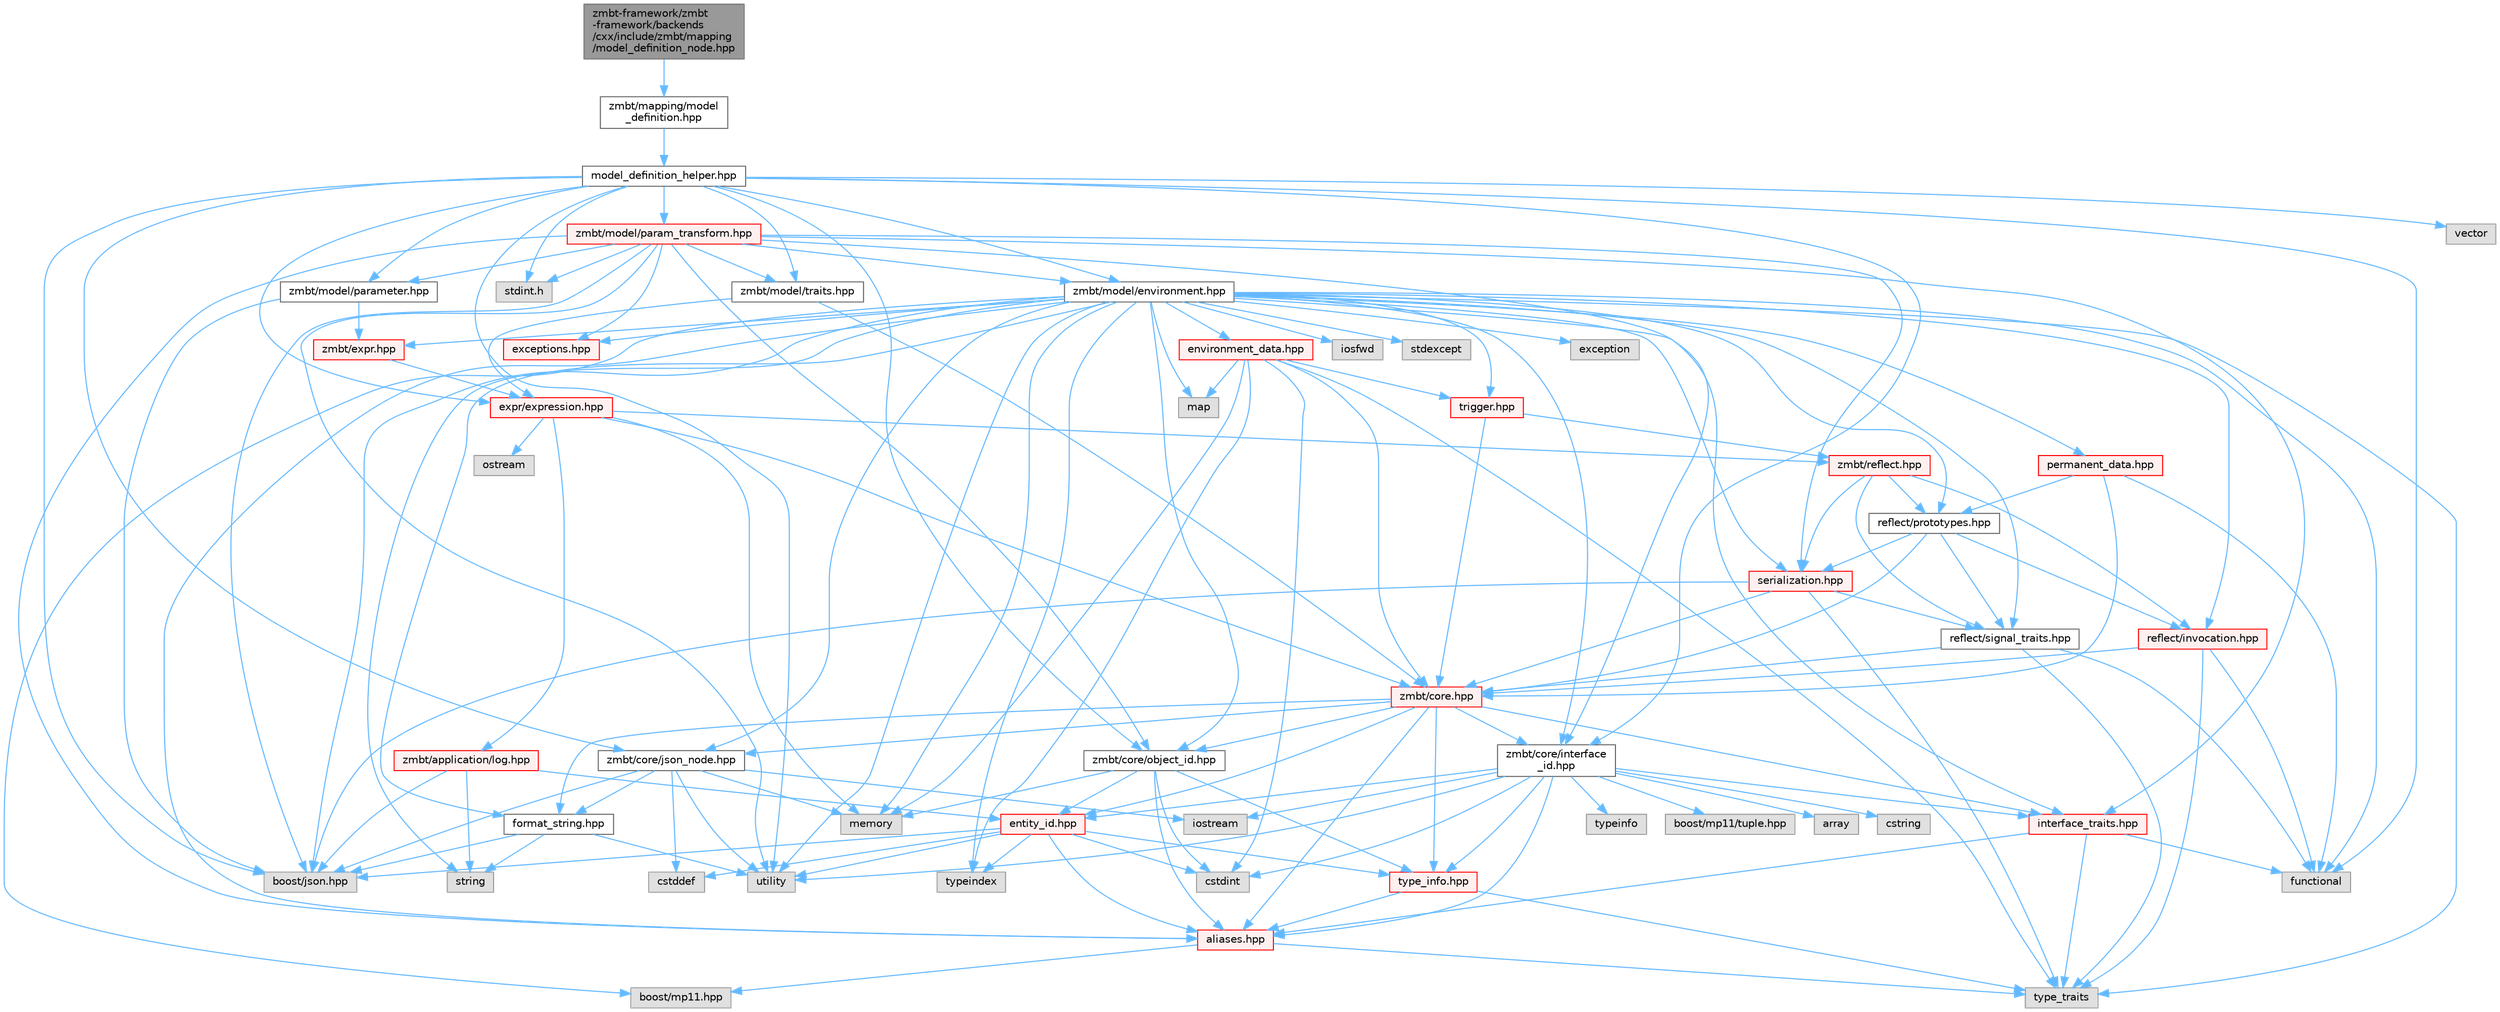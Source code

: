 digraph "zmbt-framework/zmbt-framework/backends/cxx/include/zmbt/mapping/model_definition_node.hpp"
{
 // LATEX_PDF_SIZE
  bgcolor="transparent";
  edge [fontname=Helvetica,fontsize=10,labelfontname=Helvetica,labelfontsize=10];
  node [fontname=Helvetica,fontsize=10,shape=box,height=0.2,width=0.4];
  Node1 [id="Node000001",label="zmbt-framework/zmbt\l-framework/backends\l/cxx/include/zmbt/mapping\l/model_definition_node.hpp",height=0.2,width=0.4,color="gray40", fillcolor="grey60", style="filled", fontcolor="black",tooltip=" "];
  Node1 -> Node2 [id="edge1_Node000001_Node000002",color="steelblue1",style="solid",tooltip=" "];
  Node2 [id="Node000002",label="zmbt/mapping/model\l_definition.hpp",height=0.2,width=0.4,color="grey40", fillcolor="white", style="filled",URL="$model__definition_8hpp.html",tooltip=" "];
  Node2 -> Node3 [id="edge2_Node000002_Node000003",color="steelblue1",style="solid",tooltip=" "];
  Node3 [id="Node000003",label="model_definition_helper.hpp",height=0.2,width=0.4,color="grey40", fillcolor="white", style="filled",URL="$model__definition__helper_8hpp.html",tooltip=" "];
  Node3 -> Node4 [id="edge3_Node000003_Node000004",color="steelblue1",style="solid",tooltip=" "];
  Node4 [id="Node000004",label="stdint.h",height=0.2,width=0.4,color="grey60", fillcolor="#E0E0E0", style="filled",tooltip=" "];
  Node3 -> Node5 [id="edge4_Node000003_Node000005",color="steelblue1",style="solid",tooltip=" "];
  Node5 [id="Node000005",label="boost/json.hpp",height=0.2,width=0.4,color="grey60", fillcolor="#E0E0E0", style="filled",tooltip=" "];
  Node3 -> Node6 [id="edge5_Node000003_Node000006",color="steelblue1",style="solid",tooltip=" "];
  Node6 [id="Node000006",label="zmbt/core/interface\l_id.hpp",height=0.2,width=0.4,color="grey40", fillcolor="white", style="filled",URL="$interface__id_8hpp.html",tooltip=" "];
  Node6 -> Node7 [id="edge6_Node000006_Node000007",color="steelblue1",style="solid",tooltip=" "];
  Node7 [id="Node000007",label="iostream",height=0.2,width=0.4,color="grey60", fillcolor="#E0E0E0", style="filled",tooltip=" "];
  Node6 -> Node8 [id="edge7_Node000006_Node000008",color="steelblue1",style="solid",tooltip=" "];
  Node8 [id="Node000008",label="array",height=0.2,width=0.4,color="grey60", fillcolor="#E0E0E0", style="filled",tooltip=" "];
  Node6 -> Node9 [id="edge8_Node000006_Node000009",color="steelblue1",style="solid",tooltip=" "];
  Node9 [id="Node000009",label="cstdint",height=0.2,width=0.4,color="grey60", fillcolor="#E0E0E0", style="filled",tooltip=" "];
  Node6 -> Node10 [id="edge9_Node000006_Node000010",color="steelblue1",style="solid",tooltip=" "];
  Node10 [id="Node000010",label="cstring",height=0.2,width=0.4,color="grey60", fillcolor="#E0E0E0", style="filled",tooltip=" "];
  Node6 -> Node11 [id="edge10_Node000006_Node000011",color="steelblue1",style="solid",tooltip=" "];
  Node11 [id="Node000011",label="typeinfo",height=0.2,width=0.4,color="grey60", fillcolor="#E0E0E0", style="filled",tooltip=" "];
  Node6 -> Node12 [id="edge11_Node000006_Node000012",color="steelblue1",style="solid",tooltip=" "];
  Node12 [id="Node000012",label="utility",height=0.2,width=0.4,color="grey60", fillcolor="#E0E0E0", style="filled",tooltip=" "];
  Node6 -> Node13 [id="edge12_Node000006_Node000013",color="steelblue1",style="solid",tooltip=" "];
  Node13 [id="Node000013",label="boost/mp11/tuple.hpp",height=0.2,width=0.4,color="grey60", fillcolor="#E0E0E0", style="filled",tooltip=" "];
  Node6 -> Node14 [id="edge13_Node000006_Node000014",color="steelblue1",style="solid",tooltip=" "];
  Node14 [id="Node000014",label="aliases.hpp",height=0.2,width=0.4,color="red", fillcolor="#FFF0F0", style="filled",URL="$aliases_8hpp.html",tooltip=" "];
  Node14 -> Node15 [id="edge14_Node000014_Node000015",color="steelblue1",style="solid",tooltip=" "];
  Node15 [id="Node000015",label="type_traits",height=0.2,width=0.4,color="grey60", fillcolor="#E0E0E0", style="filled",tooltip=" "];
  Node14 -> Node18 [id="edge15_Node000014_Node000018",color="steelblue1",style="solid",tooltip=" "];
  Node18 [id="Node000018",label="boost/mp11.hpp",height=0.2,width=0.4,color="grey60", fillcolor="#E0E0E0", style="filled",tooltip=" "];
  Node6 -> Node19 [id="edge16_Node000006_Node000019",color="steelblue1",style="solid",tooltip=" "];
  Node19 [id="Node000019",label="entity_id.hpp",height=0.2,width=0.4,color="red", fillcolor="#FFF0F0", style="filled",URL="$entity__id_8hpp.html",tooltip=" "];
  Node19 -> Node20 [id="edge17_Node000019_Node000020",color="steelblue1",style="solid",tooltip=" "];
  Node20 [id="Node000020",label="cstddef",height=0.2,width=0.4,color="grey60", fillcolor="#E0E0E0", style="filled",tooltip=" "];
  Node19 -> Node9 [id="edge18_Node000019_Node000009",color="steelblue1",style="solid",tooltip=" "];
  Node19 -> Node12 [id="edge19_Node000019_Node000012",color="steelblue1",style="solid",tooltip=" "];
  Node19 -> Node21 [id="edge20_Node000019_Node000021",color="steelblue1",style="solid",tooltip=" "];
  Node21 [id="Node000021",label="typeindex",height=0.2,width=0.4,color="grey60", fillcolor="#E0E0E0", style="filled",tooltip=" "];
  Node19 -> Node5 [id="edge21_Node000019_Node000005",color="steelblue1",style="solid",tooltip=" "];
  Node19 -> Node14 [id="edge22_Node000019_Node000014",color="steelblue1",style="solid",tooltip=" "];
  Node19 -> Node23 [id="edge23_Node000019_Node000023",color="steelblue1",style="solid",tooltip=" "];
  Node23 [id="Node000023",label="type_info.hpp",height=0.2,width=0.4,color="red", fillcolor="#FFF0F0", style="filled",URL="$type__info_8hpp.html",tooltip=" "];
  Node23 -> Node15 [id="edge24_Node000023_Node000015",color="steelblue1",style="solid",tooltip=" "];
  Node23 -> Node14 [id="edge25_Node000023_Node000014",color="steelblue1",style="solid",tooltip=" "];
  Node6 -> Node25 [id="edge26_Node000006_Node000025",color="steelblue1",style="solid",tooltip=" "];
  Node25 [id="Node000025",label="interface_traits.hpp",height=0.2,width=0.4,color="red", fillcolor="#FFF0F0", style="filled",URL="$interface__traits_8hpp.html",tooltip=" "];
  Node25 -> Node26 [id="edge27_Node000025_Node000026",color="steelblue1",style="solid",tooltip=" "];
  Node26 [id="Node000026",label="functional",height=0.2,width=0.4,color="grey60", fillcolor="#E0E0E0", style="filled",tooltip=" "];
  Node25 -> Node15 [id="edge28_Node000025_Node000015",color="steelblue1",style="solid",tooltip=" "];
  Node25 -> Node14 [id="edge29_Node000025_Node000014",color="steelblue1",style="solid",tooltip=" "];
  Node6 -> Node23 [id="edge30_Node000006_Node000023",color="steelblue1",style="solid",tooltip=" "];
  Node3 -> Node28 [id="edge31_Node000003_Node000028",color="steelblue1",style="solid",tooltip=" "];
  Node28 [id="Node000028",label="zmbt/core/json_node.hpp",height=0.2,width=0.4,color="grey40", fillcolor="white", style="filled",URL="$json__node_8hpp.html",tooltip=" "];
  Node28 -> Node5 [id="edge32_Node000028_Node000005",color="steelblue1",style="solid",tooltip=" "];
  Node28 -> Node20 [id="edge33_Node000028_Node000020",color="steelblue1",style="solid",tooltip=" "];
  Node28 -> Node7 [id="edge34_Node000028_Node000007",color="steelblue1",style="solid",tooltip=" "];
  Node28 -> Node29 [id="edge35_Node000028_Node000029",color="steelblue1",style="solid",tooltip=" "];
  Node29 [id="Node000029",label="memory",height=0.2,width=0.4,color="grey60", fillcolor="#E0E0E0", style="filled",tooltip=" "];
  Node28 -> Node12 [id="edge36_Node000028_Node000012",color="steelblue1",style="solid",tooltip=" "];
  Node28 -> Node30 [id="edge37_Node000028_Node000030",color="steelblue1",style="solid",tooltip=" "];
  Node30 [id="Node000030",label="format_string.hpp",height=0.2,width=0.4,color="grey40", fillcolor="white", style="filled",URL="$format__string_8hpp.html",tooltip=" "];
  Node30 -> Node5 [id="edge38_Node000030_Node000005",color="steelblue1",style="solid",tooltip=" "];
  Node30 -> Node31 [id="edge39_Node000030_Node000031",color="steelblue1",style="solid",tooltip=" "];
  Node31 [id="Node000031",label="string",height=0.2,width=0.4,color="grey60", fillcolor="#E0E0E0", style="filled",tooltip=" "];
  Node30 -> Node12 [id="edge40_Node000030_Node000012",color="steelblue1",style="solid",tooltip=" "];
  Node3 -> Node32 [id="edge41_Node000003_Node000032",color="steelblue1",style="solid",tooltip=" "];
  Node32 [id="Node000032",label="zmbt/core/object_id.hpp",height=0.2,width=0.4,color="grey40", fillcolor="white", style="filled",URL="$object__id_8hpp.html",tooltip=" "];
  Node32 -> Node9 [id="edge42_Node000032_Node000009",color="steelblue1",style="solid",tooltip=" "];
  Node32 -> Node29 [id="edge43_Node000032_Node000029",color="steelblue1",style="solid",tooltip=" "];
  Node32 -> Node14 [id="edge44_Node000032_Node000014",color="steelblue1",style="solid",tooltip=" "];
  Node32 -> Node19 [id="edge45_Node000032_Node000019",color="steelblue1",style="solid",tooltip=" "];
  Node32 -> Node23 [id="edge46_Node000032_Node000023",color="steelblue1",style="solid",tooltip=" "];
  Node3 -> Node33 [id="edge47_Node000003_Node000033",color="steelblue1",style="solid",tooltip=" "];
  Node33 [id="Node000033",label="zmbt/model/parameter.hpp",height=0.2,width=0.4,color="grey40", fillcolor="white", style="filled",URL="$parameter_8hpp.html",tooltip=" "];
  Node33 -> Node5 [id="edge48_Node000033_Node000005",color="steelblue1",style="solid",tooltip=" "];
  Node33 -> Node34 [id="edge49_Node000033_Node000034",color="steelblue1",style="solid",tooltip=" "];
  Node34 [id="Node000034",label="zmbt/expr.hpp",height=0.2,width=0.4,color="red", fillcolor="#FFF0F0", style="filled",URL="$expr_8hpp.html",tooltip=" "];
  Node34 -> Node78 [id="edge50_Node000034_Node000078",color="steelblue1",style="solid",tooltip=" "];
  Node78 [id="Node000078",label="expr/expression.hpp",height=0.2,width=0.4,color="red", fillcolor="#FFF0F0", style="filled",URL="$expression_8hpp.html",tooltip=" "];
  Node78 -> Node29 [id="edge51_Node000078_Node000029",color="steelblue1",style="solid",tooltip=" "];
  Node78 -> Node79 [id="edge52_Node000078_Node000079",color="steelblue1",style="solid",tooltip=" "];
  Node79 [id="Node000079",label="ostream",height=0.2,width=0.4,color="grey60", fillcolor="#E0E0E0", style="filled",tooltip=" "];
  Node78 -> Node80 [id="edge53_Node000078_Node000080",color="steelblue1",style="solid",tooltip=" "];
  Node80 [id="Node000080",label="zmbt/application/log.hpp",height=0.2,width=0.4,color="red", fillcolor="#FFF0F0", style="filled",URL="$log_8hpp.html",tooltip=" "];
  Node80 -> Node31 [id="edge54_Node000080_Node000031",color="steelblue1",style="solid",tooltip=" "];
  Node80 -> Node5 [id="edge55_Node000080_Node000005",color="steelblue1",style="solid",tooltip=" "];
  Node80 -> Node19 [id="edge56_Node000080_Node000019",color="steelblue1",style="solid",tooltip=" "];
  Node78 -> Node37 [id="edge57_Node000078_Node000037",color="steelblue1",style="solid",tooltip=" "];
  Node37 [id="Node000037",label="zmbt/core.hpp",height=0.2,width=0.4,color="red", fillcolor="#FFF0F0", style="filled",URL="$core_8hpp.html",tooltip=" "];
  Node37 -> Node14 [id="edge58_Node000037_Node000014",color="steelblue1",style="solid",tooltip=" "];
  Node37 -> Node30 [id="edge59_Node000037_Node000030",color="steelblue1",style="solid",tooltip=" "];
  Node37 -> Node25 [id="edge60_Node000037_Node000025",color="steelblue1",style="solid",tooltip=" "];
  Node37 -> Node28 [id="edge61_Node000037_Node000028",color="steelblue1",style="solid",tooltip=" "];
  Node37 -> Node23 [id="edge62_Node000037_Node000023",color="steelblue1",style="solid",tooltip=" "];
  Node37 -> Node19 [id="edge63_Node000037_Node000019",color="steelblue1",style="solid",tooltip=" "];
  Node37 -> Node6 [id="edge64_Node000037_Node000006",color="steelblue1",style="solid",tooltip=" "];
  Node37 -> Node32 [id="edge65_Node000037_Node000032",color="steelblue1",style="solid",tooltip=" "];
  Node78 -> Node61 [id="edge66_Node000078_Node000061",color="steelblue1",style="solid",tooltip=" "];
  Node61 [id="Node000061",label="zmbt/reflect.hpp",height=0.2,width=0.4,color="red", fillcolor="#FFF0F0", style="filled",URL="$reflect_8hpp.html",tooltip=" "];
  Node61 -> Node63 [id="edge67_Node000061_Node000063",color="steelblue1",style="solid",tooltip=" "];
  Node63 [id="Node000063",label="reflect/signal_traits.hpp",height=0.2,width=0.4,color="grey40", fillcolor="white", style="filled",URL="$signal__traits_8hpp.html",tooltip=" "];
  Node63 -> Node26 [id="edge68_Node000063_Node000026",color="steelblue1",style="solid",tooltip=" "];
  Node63 -> Node15 [id="edge69_Node000063_Node000015",color="steelblue1",style="solid",tooltip=" "];
  Node63 -> Node37 [id="edge70_Node000063_Node000037",color="steelblue1",style="solid",tooltip=" "];
  Node61 -> Node64 [id="edge71_Node000061_Node000064",color="steelblue1",style="solid",tooltip=" "];
  Node64 [id="Node000064",label="reflect/invocation.hpp",height=0.2,width=0.4,color="red", fillcolor="#FFF0F0", style="filled",URL="$invocation_8hpp.html",tooltip=" "];
  Node64 -> Node26 [id="edge72_Node000064_Node000026",color="steelblue1",style="solid",tooltip=" "];
  Node64 -> Node15 [id="edge73_Node000064_Node000015",color="steelblue1",style="solid",tooltip=" "];
  Node64 -> Node37 [id="edge74_Node000064_Node000037",color="steelblue1",style="solid",tooltip=" "];
  Node61 -> Node65 [id="edge75_Node000061_Node000065",color="steelblue1",style="solid",tooltip=" "];
  Node65 [id="Node000065",label="reflect/prototypes.hpp",height=0.2,width=0.4,color="grey40", fillcolor="white", style="filled",URL="$prototypes_8hpp.html",tooltip=" "];
  Node65 -> Node37 [id="edge76_Node000065_Node000037",color="steelblue1",style="solid",tooltip=" "];
  Node65 -> Node63 [id="edge77_Node000065_Node000063",color="steelblue1",style="solid",tooltip=" "];
  Node65 -> Node66 [id="edge78_Node000065_Node000066",color="steelblue1",style="solid",tooltip=" "];
  Node66 [id="Node000066",label="serialization.hpp",height=0.2,width=0.4,color="red", fillcolor="#FFF0F0", style="filled",URL="$serialization_8hpp.html",tooltip=" "];
  Node66 -> Node15 [id="edge79_Node000066_Node000015",color="steelblue1",style="solid",tooltip=" "];
  Node66 -> Node5 [id="edge80_Node000066_Node000005",color="steelblue1",style="solid",tooltip=" "];
  Node66 -> Node37 [id="edge81_Node000066_Node000037",color="steelblue1",style="solid",tooltip=" "];
  Node66 -> Node63 [id="edge82_Node000066_Node000063",color="steelblue1",style="solid",tooltip=" "];
  Node65 -> Node64 [id="edge83_Node000065_Node000064",color="steelblue1",style="solid",tooltip=" "];
  Node61 -> Node66 [id="edge84_Node000061_Node000066",color="steelblue1",style="solid",tooltip=" "];
  Node3 -> Node94 [id="edge85_Node000003_Node000094",color="steelblue1",style="solid",tooltip=" "];
  Node94 [id="Node000094",label="zmbt/model/environment.hpp",height=0.2,width=0.4,color="grey40", fillcolor="white", style="filled",URL="$environment_8hpp.html",tooltip=" "];
  Node94 -> Node5 [id="edge86_Node000094_Node000005",color="steelblue1",style="solid",tooltip=" "];
  Node94 -> Node18 [id="edge87_Node000094_Node000018",color="steelblue1",style="solid",tooltip=" "];
  Node94 -> Node14 [id="edge88_Node000094_Node000014",color="steelblue1",style="solid",tooltip=" "];
  Node94 -> Node30 [id="edge89_Node000094_Node000030",color="steelblue1",style="solid",tooltip=" "];
  Node94 -> Node6 [id="edge90_Node000094_Node000006",color="steelblue1",style="solid",tooltip=" "];
  Node94 -> Node25 [id="edge91_Node000094_Node000025",color="steelblue1",style="solid",tooltip=" "];
  Node94 -> Node28 [id="edge92_Node000094_Node000028",color="steelblue1",style="solid",tooltip=" "];
  Node94 -> Node32 [id="edge93_Node000094_Node000032",color="steelblue1",style="solid",tooltip=" "];
  Node94 -> Node63 [id="edge94_Node000094_Node000063",color="steelblue1",style="solid",tooltip=" "];
  Node94 -> Node64 [id="edge95_Node000094_Node000064",color="steelblue1",style="solid",tooltip=" "];
  Node94 -> Node65 [id="edge96_Node000094_Node000065",color="steelblue1",style="solid",tooltip=" "];
  Node94 -> Node66 [id="edge97_Node000094_Node000066",color="steelblue1",style="solid",tooltip=" "];
  Node94 -> Node34 [id="edge98_Node000094_Node000034",color="steelblue1",style="solid",tooltip=" "];
  Node94 -> Node95 [id="edge99_Node000094_Node000095",color="steelblue1",style="solid",tooltip=" "];
  Node95 [id="Node000095",label="exception",height=0.2,width=0.4,color="grey60", fillcolor="#E0E0E0", style="filled",tooltip=" "];
  Node94 -> Node26 [id="edge100_Node000094_Node000026",color="steelblue1",style="solid",tooltip=" "];
  Node94 -> Node96 [id="edge101_Node000094_Node000096",color="steelblue1",style="solid",tooltip=" "];
  Node96 [id="Node000096",label="iosfwd",height=0.2,width=0.4,color="grey60", fillcolor="#E0E0E0", style="filled",tooltip=" "];
  Node94 -> Node51 [id="edge102_Node000094_Node000051",color="steelblue1",style="solid",tooltip=" "];
  Node51 [id="Node000051",label="map",height=0.2,width=0.4,color="grey60", fillcolor="#E0E0E0", style="filled",tooltip=" "];
  Node94 -> Node29 [id="edge103_Node000094_Node000029",color="steelblue1",style="solid",tooltip=" "];
  Node94 -> Node97 [id="edge104_Node000094_Node000097",color="steelblue1",style="solid",tooltip=" "];
  Node97 [id="Node000097",label="stdexcept",height=0.2,width=0.4,color="grey60", fillcolor="#E0E0E0", style="filled",tooltip=" "];
  Node94 -> Node31 [id="edge105_Node000094_Node000031",color="steelblue1",style="solid",tooltip=" "];
  Node94 -> Node15 [id="edge106_Node000094_Node000015",color="steelblue1",style="solid",tooltip=" "];
  Node94 -> Node21 [id="edge107_Node000094_Node000021",color="steelblue1",style="solid",tooltip=" "];
  Node94 -> Node12 [id="edge108_Node000094_Node000012",color="steelblue1",style="solid",tooltip=" "];
  Node94 -> Node98 [id="edge109_Node000094_Node000098",color="steelblue1",style="solid",tooltip=" "];
  Node98 [id="Node000098",label="environment_data.hpp",height=0.2,width=0.4,color="red", fillcolor="#FFF0F0", style="filled",URL="$environment__data_8hpp.html",tooltip=" "];
  Node98 -> Node9 [id="edge110_Node000098_Node000009",color="steelblue1",style="solid",tooltip=" "];
  Node98 -> Node51 [id="edge111_Node000098_Node000051",color="steelblue1",style="solid",tooltip=" "];
  Node98 -> Node29 [id="edge112_Node000098_Node000029",color="steelblue1",style="solid",tooltip=" "];
  Node98 -> Node21 [id="edge113_Node000098_Node000021",color="steelblue1",style="solid",tooltip=" "];
  Node98 -> Node15 [id="edge114_Node000098_Node000015",color="steelblue1",style="solid",tooltip=" "];
  Node98 -> Node37 [id="edge115_Node000098_Node000037",color="steelblue1",style="solid",tooltip=" "];
  Node98 -> Node102 [id="edge116_Node000098_Node000102",color="steelblue1",style="solid",tooltip=" "];
  Node102 [id="Node000102",label="trigger.hpp",height=0.2,width=0.4,color="red", fillcolor="#FFF0F0", style="filled",URL="$trigger_8hpp.html",tooltip=" "];
  Node102 -> Node37 [id="edge117_Node000102_Node000037",color="steelblue1",style="solid",tooltip=" "];
  Node102 -> Node61 [id="edge118_Node000102_Node000061",color="steelblue1",style="solid",tooltip=" "];
  Node94 -> Node115 [id="edge119_Node000094_Node000115",color="steelblue1",style="solid",tooltip=" "];
  Node115 [id="Node000115",label="exceptions.hpp",height=0.2,width=0.4,color="red", fillcolor="#FFF0F0", style="filled",URL="$model_2exceptions_8hpp.html",tooltip=" "];
  Node94 -> Node102 [id="edge120_Node000094_Node000102",color="steelblue1",style="solid",tooltip=" "];
  Node94 -> Node116 [id="edge121_Node000094_Node000116",color="steelblue1",style="solid",tooltip=" "];
  Node116 [id="Node000116",label="permanent_data.hpp",height=0.2,width=0.4,color="red", fillcolor="#FFF0F0", style="filled",URL="$permanent__data_8hpp.html",tooltip=" "];
  Node116 -> Node26 [id="edge122_Node000116_Node000026",color="steelblue1",style="solid",tooltip=" "];
  Node116 -> Node37 [id="edge123_Node000116_Node000037",color="steelblue1",style="solid",tooltip=" "];
  Node116 -> Node65 [id="edge124_Node000116_Node000065",color="steelblue1",style="solid",tooltip=" "];
  Node3 -> Node78 [id="edge125_Node000003_Node000078",color="steelblue1",style="solid",tooltip=" "];
  Node3 -> Node117 [id="edge126_Node000003_Node000117",color="steelblue1",style="solid",tooltip=" "];
  Node117 [id="Node000117",label="zmbt/model/traits.hpp",height=0.2,width=0.4,color="grey40", fillcolor="white", style="filled",URL="$traits_8hpp.html",tooltip=" "];
  Node117 -> Node37 [id="edge127_Node000117_Node000037",color="steelblue1",style="solid",tooltip=" "];
  Node117 -> Node78 [id="edge128_Node000117_Node000078",color="steelblue1",style="solid",tooltip=" "];
  Node3 -> Node118 [id="edge129_Node000003_Node000118",color="steelblue1",style="solid",tooltip=" "];
  Node118 [id="Node000118",label="zmbt/model/param_transform.hpp",height=0.2,width=0.4,color="red", fillcolor="#FFF0F0", style="filled",URL="$param__transform_8hpp.html",tooltip=" "];
  Node118 -> Node5 [id="edge130_Node000118_Node000005",color="steelblue1",style="solid",tooltip=" "];
  Node118 -> Node14 [id="edge131_Node000118_Node000014",color="steelblue1",style="solid",tooltip=" "];
  Node118 -> Node6 [id="edge132_Node000118_Node000006",color="steelblue1",style="solid",tooltip=" "];
  Node118 -> Node25 [id="edge133_Node000118_Node000025",color="steelblue1",style="solid",tooltip=" "];
  Node118 -> Node32 [id="edge134_Node000118_Node000032",color="steelblue1",style="solid",tooltip=" "];
  Node118 -> Node33 [id="edge135_Node000118_Node000033",color="steelblue1",style="solid",tooltip=" "];
  Node118 -> Node115 [id="edge136_Node000118_Node000115",color="steelblue1",style="solid",tooltip=" "];
  Node118 -> Node66 [id="edge137_Node000118_Node000066",color="steelblue1",style="solid",tooltip=" "];
  Node118 -> Node4 [id="edge138_Node000118_Node000004",color="steelblue1",style="solid",tooltip=" "];
  Node118 -> Node12 [id="edge139_Node000118_Node000012",color="steelblue1",style="solid",tooltip=" "];
  Node118 -> Node94 [id="edge140_Node000118_Node000094",color="steelblue1",style="solid",tooltip=" "];
  Node118 -> Node117 [id="edge141_Node000118_Node000117",color="steelblue1",style="solid",tooltip=" "];
  Node3 -> Node26 [id="edge142_Node000003_Node000026",color="steelblue1",style="solid",tooltip=" "];
  Node3 -> Node12 [id="edge143_Node000003_Node000012",color="steelblue1",style="solid",tooltip=" "];
  Node3 -> Node55 [id="edge144_Node000003_Node000055",color="steelblue1",style="solid",tooltip=" "];
  Node55 [id="Node000055",label="vector",height=0.2,width=0.4,color="grey60", fillcolor="#E0E0E0", style="filled",tooltip=" "];
}
